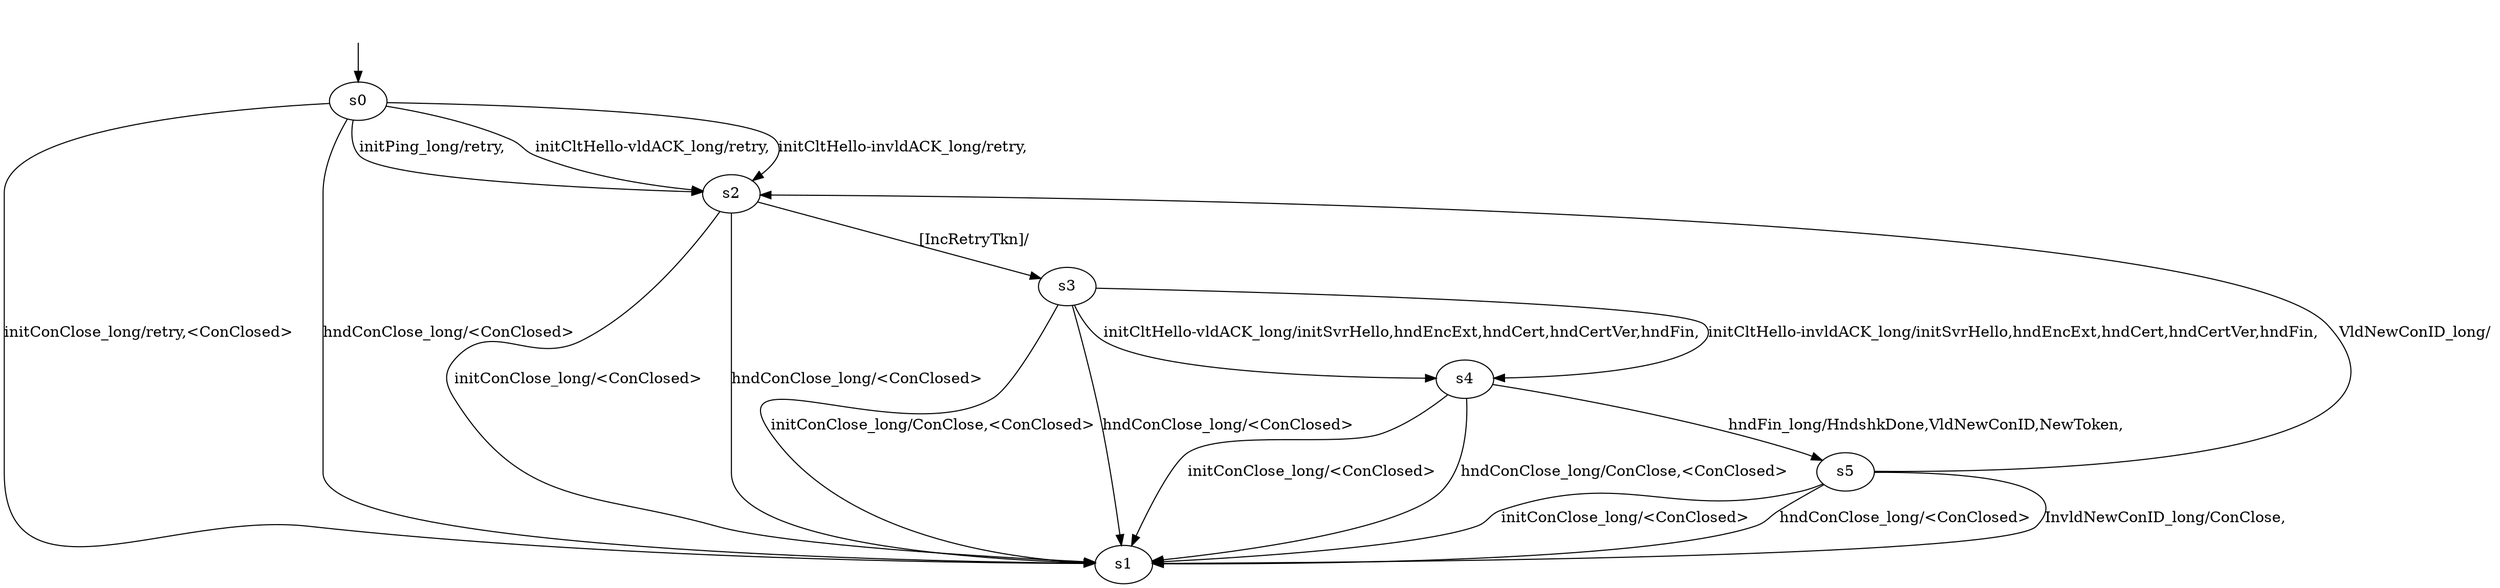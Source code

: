 digraph "msquicModels/msquic-BWR-l-0/learnedModel" {
s0 [label=s0];
s1 [label=s1];
s2 [label=s2];
s3 [label=s3];
s4 [label=s4];
s5 [label=s5];
s0 -> s2  [label="initPing_long/retry, "];
s0 -> s1  [label="initConClose_long/retry,<ConClosed> "];
s0 -> s2  [label="initCltHello-vldACK_long/retry, "];
s0 -> s2  [label="initCltHello-invldACK_long/retry, "];
s0 -> s1  [label="hndConClose_long/<ConClosed> "];
s2 -> s1  [label="initConClose_long/<ConClosed> "];
s2 -> s1  [label="hndConClose_long/<ConClosed> "];
s2 -> s3  [label="[IncRetryTkn]/ "];
s3 -> s1  [label="initConClose_long/ConClose,<ConClosed> "];
s3 -> s4  [label="initCltHello-vldACK_long/initSvrHello,hndEncExt,hndCert,hndCertVer,hndFin, "];
s3 -> s4  [label="initCltHello-invldACK_long/initSvrHello,hndEncExt,hndCert,hndCertVer,hndFin, "];
s3 -> s1  [label="hndConClose_long/<ConClosed> "];
s4 -> s1  [label="initConClose_long/<ConClosed> "];
s4 -> s5  [label="hndFin_long/HndshkDone,VldNewConID,NewToken, "];
s4 -> s1  [label="hndConClose_long/ConClose,<ConClosed> "];
s5 -> s1  [label="initConClose_long/<ConClosed> "];
s5 -> s1  [label="hndConClose_long/<ConClosed> "];
s5 -> s2  [label="VldNewConID_long/ "];
s5 -> s1  [label="InvldNewConID_long/ConClose, "];
__start0 [label="", shape=none];
__start0 -> s0  [label=""];
}

